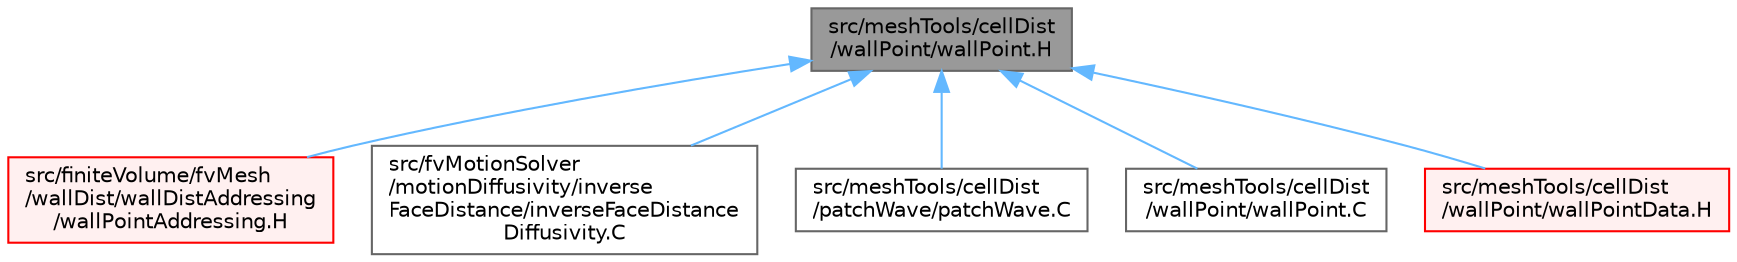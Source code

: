 digraph "src/meshTools/cellDist/wallPoint/wallPoint.H"
{
 // LATEX_PDF_SIZE
  bgcolor="transparent";
  edge [fontname=Helvetica,fontsize=10,labelfontname=Helvetica,labelfontsize=10];
  node [fontname=Helvetica,fontsize=10,shape=box,height=0.2,width=0.4];
  Node1 [id="Node000001",label="src/meshTools/cellDist\l/wallPoint/wallPoint.H",height=0.2,width=0.4,color="gray40", fillcolor="grey60", style="filled", fontcolor="black",tooltip=" "];
  Node1 -> Node2 [id="edge1_Node000001_Node000002",dir="back",color="steelblue1",style="solid",tooltip=" "];
  Node2 [id="Node000002",label="src/finiteVolume/fvMesh\l/wallDist/wallDistAddressing\l/wallPointAddressing.H",height=0.2,width=0.4,color="red", fillcolor="#FFF0F0", style="filled",URL="$wallPointAddressing_8H.html",tooltip=" "];
  Node1 -> Node5 [id="edge2_Node000001_Node000005",dir="back",color="steelblue1",style="solid",tooltip=" "];
  Node5 [id="Node000005",label="src/fvMotionSolver\l/motionDiffusivity/inverse\lFaceDistance/inverseFaceDistance\lDiffusivity.C",height=0.2,width=0.4,color="grey40", fillcolor="white", style="filled",URL="$inverseFaceDistanceDiffusivity_8C.html",tooltip=" "];
  Node1 -> Node6 [id="edge3_Node000001_Node000006",dir="back",color="steelblue1",style="solid",tooltip=" "];
  Node6 [id="Node000006",label="src/meshTools/cellDist\l/patchWave/patchWave.C",height=0.2,width=0.4,color="grey40", fillcolor="white", style="filled",URL="$patchWave_8C.html",tooltip=" "];
  Node1 -> Node7 [id="edge4_Node000001_Node000007",dir="back",color="steelblue1",style="solid",tooltip=" "];
  Node7 [id="Node000007",label="src/meshTools/cellDist\l/wallPoint/wallPoint.C",height=0.2,width=0.4,color="grey40", fillcolor="white", style="filled",URL="$wallPoint_8C.html",tooltip=" "];
  Node1 -> Node8 [id="edge5_Node000001_Node000008",dir="back",color="steelblue1",style="solid",tooltip=" "];
  Node8 [id="Node000008",label="src/meshTools/cellDist\l/wallPoint/wallPointData.H",height=0.2,width=0.4,color="red", fillcolor="#FFF0F0", style="filled",URL="$wallPointData_8H.html",tooltip=" "];
}
